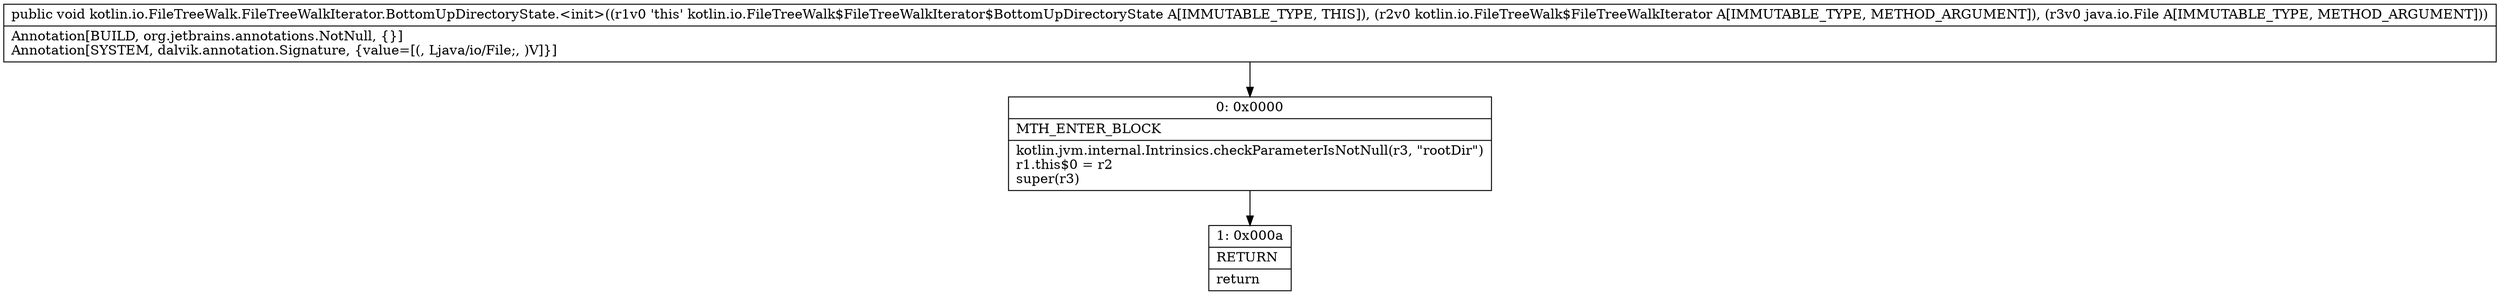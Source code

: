 digraph "CFG forkotlin.io.FileTreeWalk.FileTreeWalkIterator.BottomUpDirectoryState.\<init\>(Lkotlin\/io\/FileTreeWalk$FileTreeWalkIterator;Ljava\/io\/File;)V" {
Node_0 [shape=record,label="{0\:\ 0x0000|MTH_ENTER_BLOCK\l|kotlin.jvm.internal.Intrinsics.checkParameterIsNotNull(r3, \"rootDir\")\lr1.this$0 = r2\lsuper(r3)\l}"];
Node_1 [shape=record,label="{1\:\ 0x000a|RETURN\l|return\l}"];
MethodNode[shape=record,label="{public void kotlin.io.FileTreeWalk.FileTreeWalkIterator.BottomUpDirectoryState.\<init\>((r1v0 'this' kotlin.io.FileTreeWalk$FileTreeWalkIterator$BottomUpDirectoryState A[IMMUTABLE_TYPE, THIS]), (r2v0 kotlin.io.FileTreeWalk$FileTreeWalkIterator A[IMMUTABLE_TYPE, METHOD_ARGUMENT]), (r3v0 java.io.File A[IMMUTABLE_TYPE, METHOD_ARGUMENT]))  | Annotation[BUILD, org.jetbrains.annotations.NotNull, \{\}]\lAnnotation[SYSTEM, dalvik.annotation.Signature, \{value=[(, Ljava\/io\/File;, )V]\}]\l}"];
MethodNode -> Node_0;
Node_0 -> Node_1;
}

